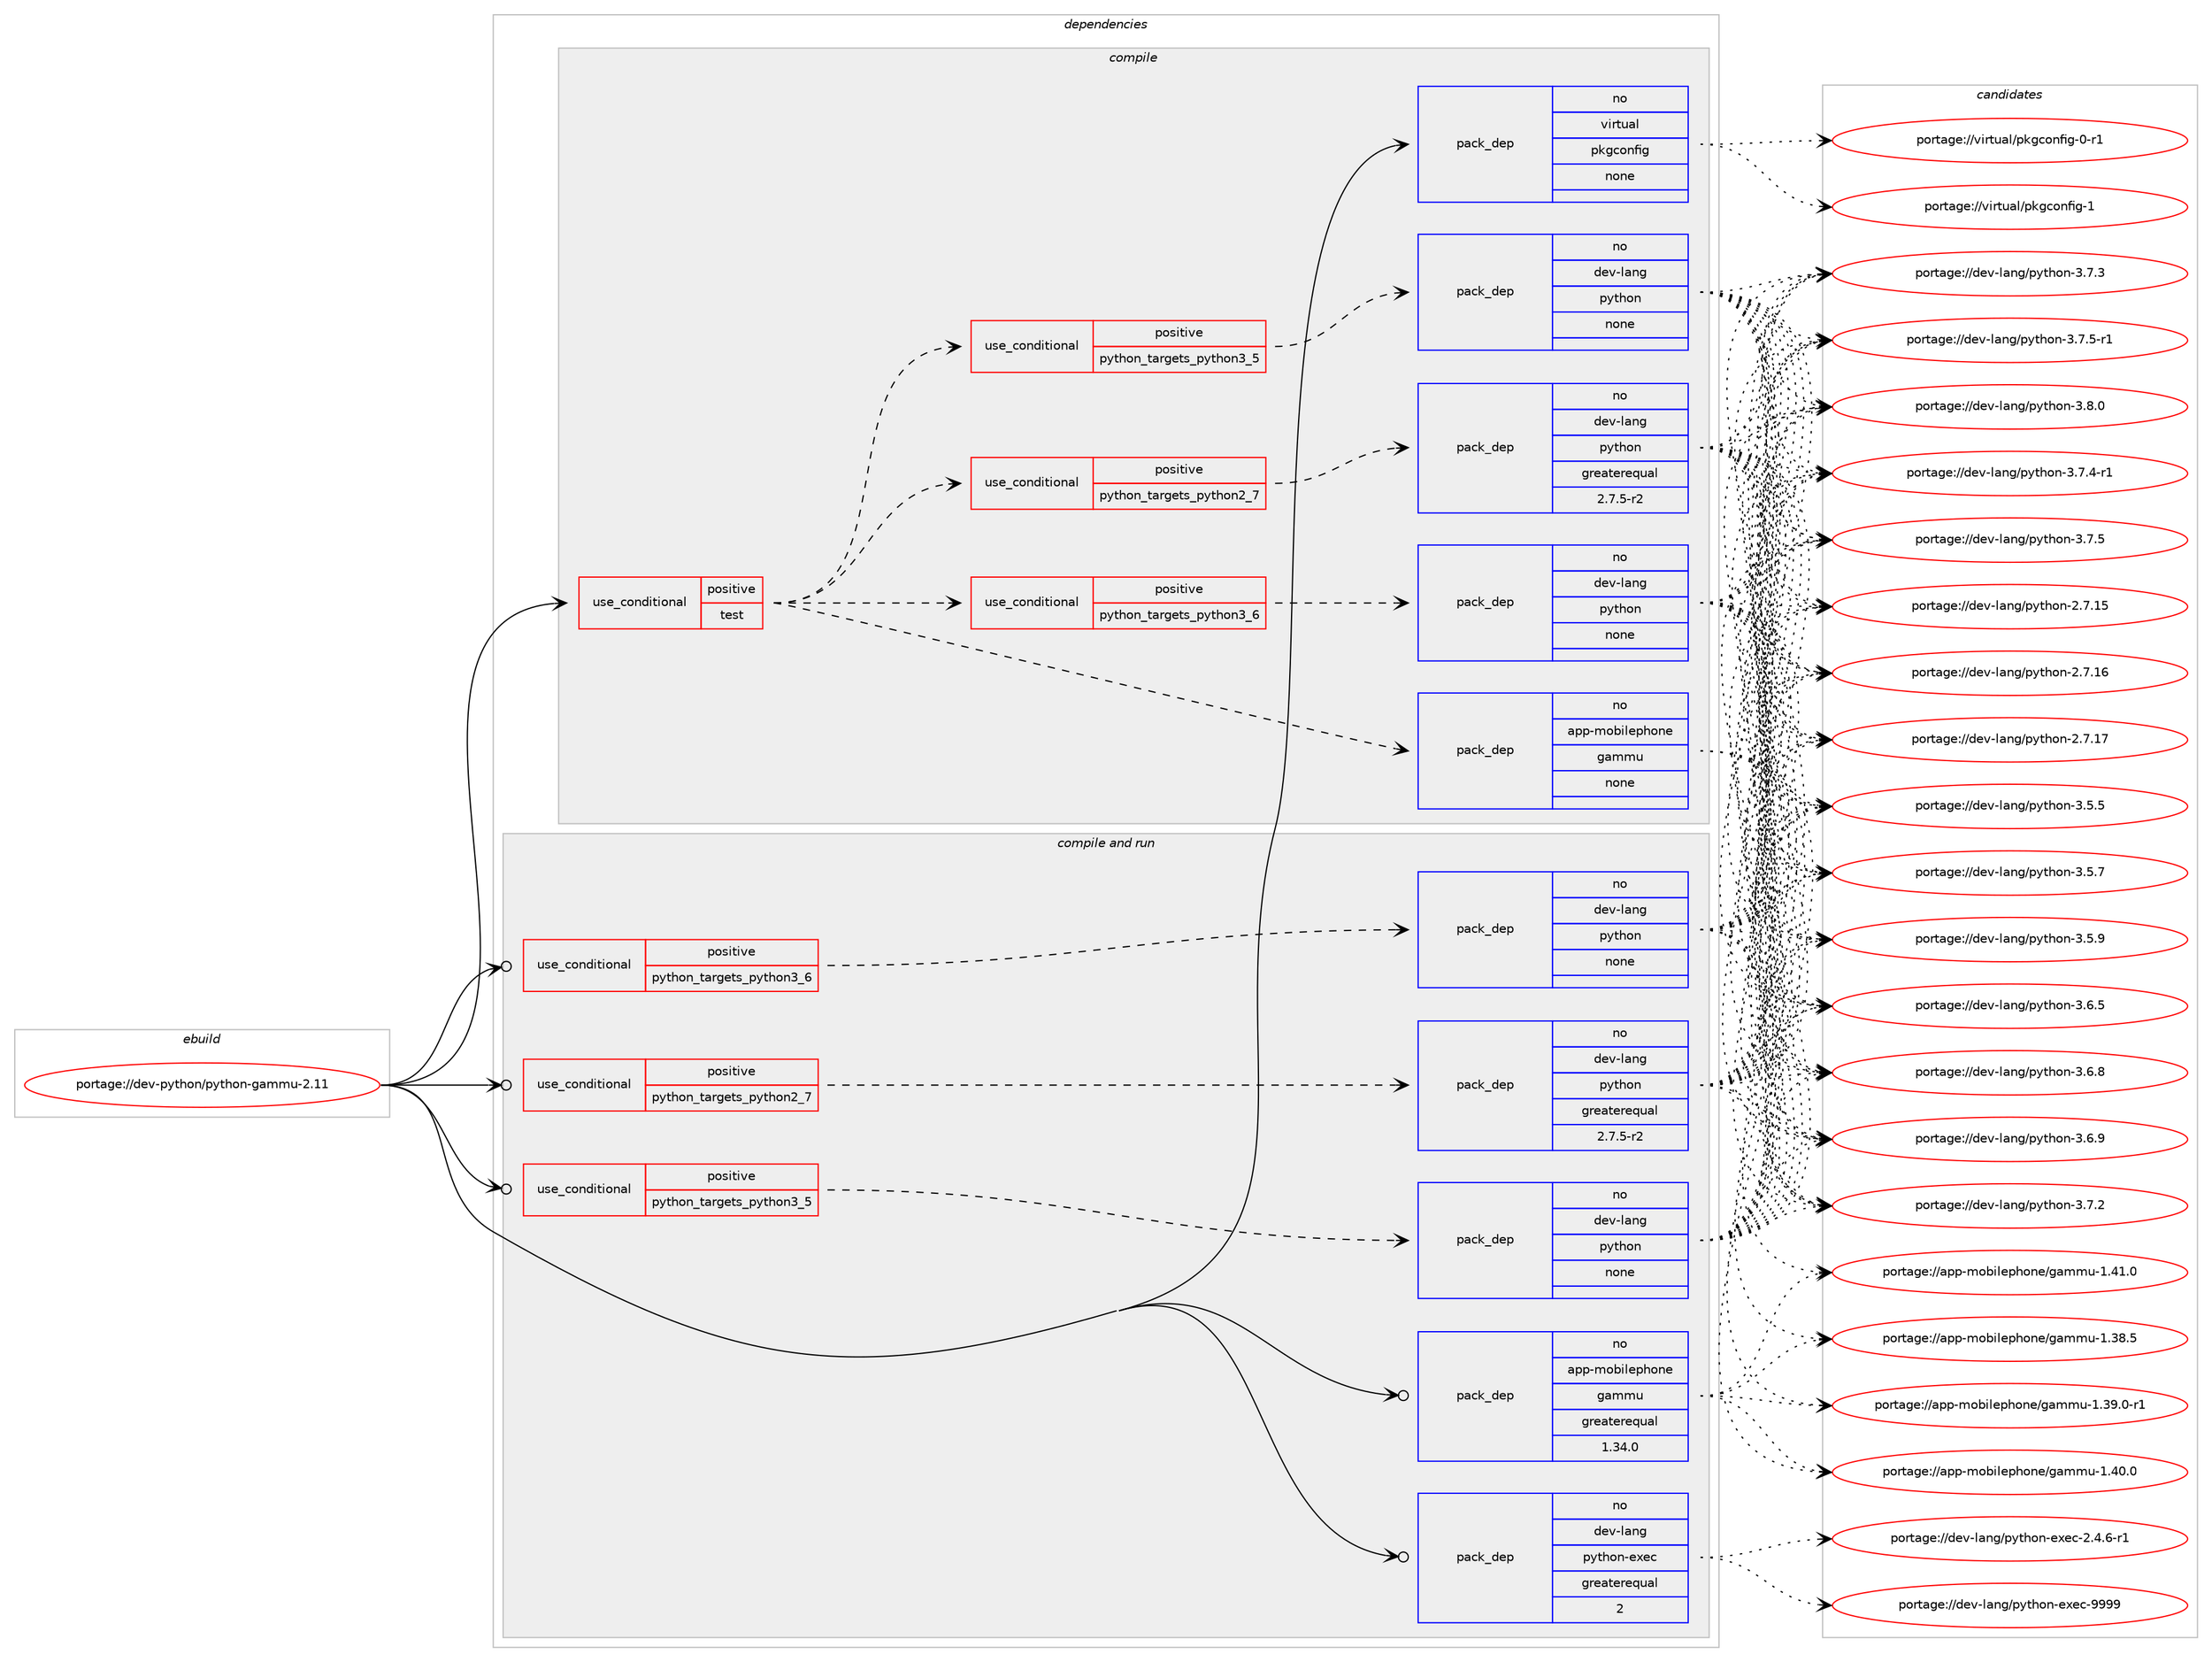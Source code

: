 digraph prolog {

# *************
# Graph options
# *************

newrank=true;
concentrate=true;
compound=true;
graph [rankdir=LR,fontname=Helvetica,fontsize=10,ranksep=1.5];#, ranksep=2.5, nodesep=0.2];
edge  [arrowhead=vee];
node  [fontname=Helvetica,fontsize=10];

# **********
# The ebuild
# **********

subgraph cluster_leftcol {
color=gray;
rank=same;
label=<<i>ebuild</i>>;
id [label="portage://dev-python/python-gammu-2.11", color=red, width=4, href="../dev-python/python-gammu-2.11.svg"];
}

# ****************
# The dependencies
# ****************

subgraph cluster_midcol {
color=gray;
label=<<i>dependencies</i>>;
subgraph cluster_compile {
fillcolor="#eeeeee";
style=filled;
label=<<i>compile</i>>;
subgraph cond36845 {
dependency166045 [label=<<TABLE BORDER="0" CELLBORDER="1" CELLSPACING="0" CELLPADDING="4"><TR><TD ROWSPAN="3" CELLPADDING="10">use_conditional</TD></TR><TR><TD>positive</TD></TR><TR><TD>test</TD></TR></TABLE>>, shape=none, color=red];
subgraph cond36846 {
dependency166046 [label=<<TABLE BORDER="0" CELLBORDER="1" CELLSPACING="0" CELLPADDING="4"><TR><TD ROWSPAN="3" CELLPADDING="10">use_conditional</TD></TR><TR><TD>positive</TD></TR><TR><TD>python_targets_python2_7</TD></TR></TABLE>>, shape=none, color=red];
subgraph pack125808 {
dependency166047 [label=<<TABLE BORDER="0" CELLBORDER="1" CELLSPACING="0" CELLPADDING="4" WIDTH="220"><TR><TD ROWSPAN="6" CELLPADDING="30">pack_dep</TD></TR><TR><TD WIDTH="110">no</TD></TR><TR><TD>dev-lang</TD></TR><TR><TD>python</TD></TR><TR><TD>greaterequal</TD></TR><TR><TD>2.7.5-r2</TD></TR></TABLE>>, shape=none, color=blue];
}
dependency166046:e -> dependency166047:w [weight=20,style="dashed",arrowhead="vee"];
}
dependency166045:e -> dependency166046:w [weight=20,style="dashed",arrowhead="vee"];
subgraph cond36847 {
dependency166048 [label=<<TABLE BORDER="0" CELLBORDER="1" CELLSPACING="0" CELLPADDING="4"><TR><TD ROWSPAN="3" CELLPADDING="10">use_conditional</TD></TR><TR><TD>positive</TD></TR><TR><TD>python_targets_python3_5</TD></TR></TABLE>>, shape=none, color=red];
subgraph pack125809 {
dependency166049 [label=<<TABLE BORDER="0" CELLBORDER="1" CELLSPACING="0" CELLPADDING="4" WIDTH="220"><TR><TD ROWSPAN="6" CELLPADDING="30">pack_dep</TD></TR><TR><TD WIDTH="110">no</TD></TR><TR><TD>dev-lang</TD></TR><TR><TD>python</TD></TR><TR><TD>none</TD></TR><TR><TD></TD></TR></TABLE>>, shape=none, color=blue];
}
dependency166048:e -> dependency166049:w [weight=20,style="dashed",arrowhead="vee"];
}
dependency166045:e -> dependency166048:w [weight=20,style="dashed",arrowhead="vee"];
subgraph cond36848 {
dependency166050 [label=<<TABLE BORDER="0" CELLBORDER="1" CELLSPACING="0" CELLPADDING="4"><TR><TD ROWSPAN="3" CELLPADDING="10">use_conditional</TD></TR><TR><TD>positive</TD></TR><TR><TD>python_targets_python3_6</TD></TR></TABLE>>, shape=none, color=red];
subgraph pack125810 {
dependency166051 [label=<<TABLE BORDER="0" CELLBORDER="1" CELLSPACING="0" CELLPADDING="4" WIDTH="220"><TR><TD ROWSPAN="6" CELLPADDING="30">pack_dep</TD></TR><TR><TD WIDTH="110">no</TD></TR><TR><TD>dev-lang</TD></TR><TR><TD>python</TD></TR><TR><TD>none</TD></TR><TR><TD></TD></TR></TABLE>>, shape=none, color=blue];
}
dependency166050:e -> dependency166051:w [weight=20,style="dashed",arrowhead="vee"];
}
dependency166045:e -> dependency166050:w [weight=20,style="dashed",arrowhead="vee"];
subgraph pack125811 {
dependency166052 [label=<<TABLE BORDER="0" CELLBORDER="1" CELLSPACING="0" CELLPADDING="4" WIDTH="220"><TR><TD ROWSPAN="6" CELLPADDING="30">pack_dep</TD></TR><TR><TD WIDTH="110">no</TD></TR><TR><TD>app-mobilephone</TD></TR><TR><TD>gammu</TD></TR><TR><TD>none</TD></TR><TR><TD></TD></TR></TABLE>>, shape=none, color=blue];
}
dependency166045:e -> dependency166052:w [weight=20,style="dashed",arrowhead="vee"];
}
id:e -> dependency166045:w [weight=20,style="solid",arrowhead="vee"];
subgraph pack125812 {
dependency166053 [label=<<TABLE BORDER="0" CELLBORDER="1" CELLSPACING="0" CELLPADDING="4" WIDTH="220"><TR><TD ROWSPAN="6" CELLPADDING="30">pack_dep</TD></TR><TR><TD WIDTH="110">no</TD></TR><TR><TD>virtual</TD></TR><TR><TD>pkgconfig</TD></TR><TR><TD>none</TD></TR><TR><TD></TD></TR></TABLE>>, shape=none, color=blue];
}
id:e -> dependency166053:w [weight=20,style="solid",arrowhead="vee"];
}
subgraph cluster_compileandrun {
fillcolor="#eeeeee";
style=filled;
label=<<i>compile and run</i>>;
subgraph cond36849 {
dependency166054 [label=<<TABLE BORDER="0" CELLBORDER="1" CELLSPACING="0" CELLPADDING="4"><TR><TD ROWSPAN="3" CELLPADDING="10">use_conditional</TD></TR><TR><TD>positive</TD></TR><TR><TD>python_targets_python2_7</TD></TR></TABLE>>, shape=none, color=red];
subgraph pack125813 {
dependency166055 [label=<<TABLE BORDER="0" CELLBORDER="1" CELLSPACING="0" CELLPADDING="4" WIDTH="220"><TR><TD ROWSPAN="6" CELLPADDING="30">pack_dep</TD></TR><TR><TD WIDTH="110">no</TD></TR><TR><TD>dev-lang</TD></TR><TR><TD>python</TD></TR><TR><TD>greaterequal</TD></TR><TR><TD>2.7.5-r2</TD></TR></TABLE>>, shape=none, color=blue];
}
dependency166054:e -> dependency166055:w [weight=20,style="dashed",arrowhead="vee"];
}
id:e -> dependency166054:w [weight=20,style="solid",arrowhead="odotvee"];
subgraph cond36850 {
dependency166056 [label=<<TABLE BORDER="0" CELLBORDER="1" CELLSPACING="0" CELLPADDING="4"><TR><TD ROWSPAN="3" CELLPADDING="10">use_conditional</TD></TR><TR><TD>positive</TD></TR><TR><TD>python_targets_python3_5</TD></TR></TABLE>>, shape=none, color=red];
subgraph pack125814 {
dependency166057 [label=<<TABLE BORDER="0" CELLBORDER="1" CELLSPACING="0" CELLPADDING="4" WIDTH="220"><TR><TD ROWSPAN="6" CELLPADDING="30">pack_dep</TD></TR><TR><TD WIDTH="110">no</TD></TR><TR><TD>dev-lang</TD></TR><TR><TD>python</TD></TR><TR><TD>none</TD></TR><TR><TD></TD></TR></TABLE>>, shape=none, color=blue];
}
dependency166056:e -> dependency166057:w [weight=20,style="dashed",arrowhead="vee"];
}
id:e -> dependency166056:w [weight=20,style="solid",arrowhead="odotvee"];
subgraph cond36851 {
dependency166058 [label=<<TABLE BORDER="0" CELLBORDER="1" CELLSPACING="0" CELLPADDING="4"><TR><TD ROWSPAN="3" CELLPADDING="10">use_conditional</TD></TR><TR><TD>positive</TD></TR><TR><TD>python_targets_python3_6</TD></TR></TABLE>>, shape=none, color=red];
subgraph pack125815 {
dependency166059 [label=<<TABLE BORDER="0" CELLBORDER="1" CELLSPACING="0" CELLPADDING="4" WIDTH="220"><TR><TD ROWSPAN="6" CELLPADDING="30">pack_dep</TD></TR><TR><TD WIDTH="110">no</TD></TR><TR><TD>dev-lang</TD></TR><TR><TD>python</TD></TR><TR><TD>none</TD></TR><TR><TD></TD></TR></TABLE>>, shape=none, color=blue];
}
dependency166058:e -> dependency166059:w [weight=20,style="dashed",arrowhead="vee"];
}
id:e -> dependency166058:w [weight=20,style="solid",arrowhead="odotvee"];
subgraph pack125816 {
dependency166060 [label=<<TABLE BORDER="0" CELLBORDER="1" CELLSPACING="0" CELLPADDING="4" WIDTH="220"><TR><TD ROWSPAN="6" CELLPADDING="30">pack_dep</TD></TR><TR><TD WIDTH="110">no</TD></TR><TR><TD>app-mobilephone</TD></TR><TR><TD>gammu</TD></TR><TR><TD>greaterequal</TD></TR><TR><TD>1.34.0</TD></TR></TABLE>>, shape=none, color=blue];
}
id:e -> dependency166060:w [weight=20,style="solid",arrowhead="odotvee"];
subgraph pack125817 {
dependency166061 [label=<<TABLE BORDER="0" CELLBORDER="1" CELLSPACING="0" CELLPADDING="4" WIDTH="220"><TR><TD ROWSPAN="6" CELLPADDING="30">pack_dep</TD></TR><TR><TD WIDTH="110">no</TD></TR><TR><TD>dev-lang</TD></TR><TR><TD>python-exec</TD></TR><TR><TD>greaterequal</TD></TR><TR><TD>2</TD></TR></TABLE>>, shape=none, color=blue];
}
id:e -> dependency166061:w [weight=20,style="solid",arrowhead="odotvee"];
}
subgraph cluster_run {
fillcolor="#eeeeee";
style=filled;
label=<<i>run</i>>;
}
}

# **************
# The candidates
# **************

subgraph cluster_choices {
rank=same;
color=gray;
label=<<i>candidates</i>>;

subgraph choice125808 {
color=black;
nodesep=1;
choiceportage10010111845108971101034711212111610411111045504655464953 [label="portage://dev-lang/python-2.7.15", color=red, width=4,href="../dev-lang/python-2.7.15.svg"];
choiceportage10010111845108971101034711212111610411111045504655464954 [label="portage://dev-lang/python-2.7.16", color=red, width=4,href="../dev-lang/python-2.7.16.svg"];
choiceportage10010111845108971101034711212111610411111045504655464955 [label="portage://dev-lang/python-2.7.17", color=red, width=4,href="../dev-lang/python-2.7.17.svg"];
choiceportage100101118451089711010347112121116104111110455146534653 [label="portage://dev-lang/python-3.5.5", color=red, width=4,href="../dev-lang/python-3.5.5.svg"];
choiceportage100101118451089711010347112121116104111110455146534655 [label="portage://dev-lang/python-3.5.7", color=red, width=4,href="../dev-lang/python-3.5.7.svg"];
choiceportage100101118451089711010347112121116104111110455146534657 [label="portage://dev-lang/python-3.5.9", color=red, width=4,href="../dev-lang/python-3.5.9.svg"];
choiceportage100101118451089711010347112121116104111110455146544653 [label="portage://dev-lang/python-3.6.5", color=red, width=4,href="../dev-lang/python-3.6.5.svg"];
choiceportage100101118451089711010347112121116104111110455146544656 [label="portage://dev-lang/python-3.6.8", color=red, width=4,href="../dev-lang/python-3.6.8.svg"];
choiceportage100101118451089711010347112121116104111110455146544657 [label="portage://dev-lang/python-3.6.9", color=red, width=4,href="../dev-lang/python-3.6.9.svg"];
choiceportage100101118451089711010347112121116104111110455146554650 [label="portage://dev-lang/python-3.7.2", color=red, width=4,href="../dev-lang/python-3.7.2.svg"];
choiceportage100101118451089711010347112121116104111110455146554651 [label="portage://dev-lang/python-3.7.3", color=red, width=4,href="../dev-lang/python-3.7.3.svg"];
choiceportage1001011184510897110103471121211161041111104551465546524511449 [label="portage://dev-lang/python-3.7.4-r1", color=red, width=4,href="../dev-lang/python-3.7.4-r1.svg"];
choiceportage100101118451089711010347112121116104111110455146554653 [label="portage://dev-lang/python-3.7.5", color=red, width=4,href="../dev-lang/python-3.7.5.svg"];
choiceportage1001011184510897110103471121211161041111104551465546534511449 [label="portage://dev-lang/python-3.7.5-r1", color=red, width=4,href="../dev-lang/python-3.7.5-r1.svg"];
choiceportage100101118451089711010347112121116104111110455146564648 [label="portage://dev-lang/python-3.8.0", color=red, width=4,href="../dev-lang/python-3.8.0.svg"];
dependency166047:e -> choiceportage10010111845108971101034711212111610411111045504655464953:w [style=dotted,weight="100"];
dependency166047:e -> choiceportage10010111845108971101034711212111610411111045504655464954:w [style=dotted,weight="100"];
dependency166047:e -> choiceportage10010111845108971101034711212111610411111045504655464955:w [style=dotted,weight="100"];
dependency166047:e -> choiceportage100101118451089711010347112121116104111110455146534653:w [style=dotted,weight="100"];
dependency166047:e -> choiceportage100101118451089711010347112121116104111110455146534655:w [style=dotted,weight="100"];
dependency166047:e -> choiceportage100101118451089711010347112121116104111110455146534657:w [style=dotted,weight="100"];
dependency166047:e -> choiceportage100101118451089711010347112121116104111110455146544653:w [style=dotted,weight="100"];
dependency166047:e -> choiceportage100101118451089711010347112121116104111110455146544656:w [style=dotted,weight="100"];
dependency166047:e -> choiceportage100101118451089711010347112121116104111110455146544657:w [style=dotted,weight="100"];
dependency166047:e -> choiceportage100101118451089711010347112121116104111110455146554650:w [style=dotted,weight="100"];
dependency166047:e -> choiceportage100101118451089711010347112121116104111110455146554651:w [style=dotted,weight="100"];
dependency166047:e -> choiceportage1001011184510897110103471121211161041111104551465546524511449:w [style=dotted,weight="100"];
dependency166047:e -> choiceportage100101118451089711010347112121116104111110455146554653:w [style=dotted,weight="100"];
dependency166047:e -> choiceportage1001011184510897110103471121211161041111104551465546534511449:w [style=dotted,weight="100"];
dependency166047:e -> choiceportage100101118451089711010347112121116104111110455146564648:w [style=dotted,weight="100"];
}
subgraph choice125809 {
color=black;
nodesep=1;
choiceportage10010111845108971101034711212111610411111045504655464953 [label="portage://dev-lang/python-2.7.15", color=red, width=4,href="../dev-lang/python-2.7.15.svg"];
choiceportage10010111845108971101034711212111610411111045504655464954 [label="portage://dev-lang/python-2.7.16", color=red, width=4,href="../dev-lang/python-2.7.16.svg"];
choiceportage10010111845108971101034711212111610411111045504655464955 [label="portage://dev-lang/python-2.7.17", color=red, width=4,href="../dev-lang/python-2.7.17.svg"];
choiceportage100101118451089711010347112121116104111110455146534653 [label="portage://dev-lang/python-3.5.5", color=red, width=4,href="../dev-lang/python-3.5.5.svg"];
choiceportage100101118451089711010347112121116104111110455146534655 [label="portage://dev-lang/python-3.5.7", color=red, width=4,href="../dev-lang/python-3.5.7.svg"];
choiceportage100101118451089711010347112121116104111110455146534657 [label="portage://dev-lang/python-3.5.9", color=red, width=4,href="../dev-lang/python-3.5.9.svg"];
choiceportage100101118451089711010347112121116104111110455146544653 [label="portage://dev-lang/python-3.6.5", color=red, width=4,href="../dev-lang/python-3.6.5.svg"];
choiceportage100101118451089711010347112121116104111110455146544656 [label="portage://dev-lang/python-3.6.8", color=red, width=4,href="../dev-lang/python-3.6.8.svg"];
choiceportage100101118451089711010347112121116104111110455146544657 [label="portage://dev-lang/python-3.6.9", color=red, width=4,href="../dev-lang/python-3.6.9.svg"];
choiceportage100101118451089711010347112121116104111110455146554650 [label="portage://dev-lang/python-3.7.2", color=red, width=4,href="../dev-lang/python-3.7.2.svg"];
choiceportage100101118451089711010347112121116104111110455146554651 [label="portage://dev-lang/python-3.7.3", color=red, width=4,href="../dev-lang/python-3.7.3.svg"];
choiceportage1001011184510897110103471121211161041111104551465546524511449 [label="portage://dev-lang/python-3.7.4-r1", color=red, width=4,href="../dev-lang/python-3.7.4-r1.svg"];
choiceportage100101118451089711010347112121116104111110455146554653 [label="portage://dev-lang/python-3.7.5", color=red, width=4,href="../dev-lang/python-3.7.5.svg"];
choiceportage1001011184510897110103471121211161041111104551465546534511449 [label="portage://dev-lang/python-3.7.5-r1", color=red, width=4,href="../dev-lang/python-3.7.5-r1.svg"];
choiceportage100101118451089711010347112121116104111110455146564648 [label="portage://dev-lang/python-3.8.0", color=red, width=4,href="../dev-lang/python-3.8.0.svg"];
dependency166049:e -> choiceportage10010111845108971101034711212111610411111045504655464953:w [style=dotted,weight="100"];
dependency166049:e -> choiceportage10010111845108971101034711212111610411111045504655464954:w [style=dotted,weight="100"];
dependency166049:e -> choiceportage10010111845108971101034711212111610411111045504655464955:w [style=dotted,weight="100"];
dependency166049:e -> choiceportage100101118451089711010347112121116104111110455146534653:w [style=dotted,weight="100"];
dependency166049:e -> choiceportage100101118451089711010347112121116104111110455146534655:w [style=dotted,weight="100"];
dependency166049:e -> choiceportage100101118451089711010347112121116104111110455146534657:w [style=dotted,weight="100"];
dependency166049:e -> choiceportage100101118451089711010347112121116104111110455146544653:w [style=dotted,weight="100"];
dependency166049:e -> choiceportage100101118451089711010347112121116104111110455146544656:w [style=dotted,weight="100"];
dependency166049:e -> choiceportage100101118451089711010347112121116104111110455146544657:w [style=dotted,weight="100"];
dependency166049:e -> choiceportage100101118451089711010347112121116104111110455146554650:w [style=dotted,weight="100"];
dependency166049:e -> choiceportage100101118451089711010347112121116104111110455146554651:w [style=dotted,weight="100"];
dependency166049:e -> choiceportage1001011184510897110103471121211161041111104551465546524511449:w [style=dotted,weight="100"];
dependency166049:e -> choiceportage100101118451089711010347112121116104111110455146554653:w [style=dotted,weight="100"];
dependency166049:e -> choiceportage1001011184510897110103471121211161041111104551465546534511449:w [style=dotted,weight="100"];
dependency166049:e -> choiceportage100101118451089711010347112121116104111110455146564648:w [style=dotted,weight="100"];
}
subgraph choice125810 {
color=black;
nodesep=1;
choiceportage10010111845108971101034711212111610411111045504655464953 [label="portage://dev-lang/python-2.7.15", color=red, width=4,href="../dev-lang/python-2.7.15.svg"];
choiceportage10010111845108971101034711212111610411111045504655464954 [label="portage://dev-lang/python-2.7.16", color=red, width=4,href="../dev-lang/python-2.7.16.svg"];
choiceportage10010111845108971101034711212111610411111045504655464955 [label="portage://dev-lang/python-2.7.17", color=red, width=4,href="../dev-lang/python-2.7.17.svg"];
choiceportage100101118451089711010347112121116104111110455146534653 [label="portage://dev-lang/python-3.5.5", color=red, width=4,href="../dev-lang/python-3.5.5.svg"];
choiceportage100101118451089711010347112121116104111110455146534655 [label="portage://dev-lang/python-3.5.7", color=red, width=4,href="../dev-lang/python-3.5.7.svg"];
choiceportage100101118451089711010347112121116104111110455146534657 [label="portage://dev-lang/python-3.5.9", color=red, width=4,href="../dev-lang/python-3.5.9.svg"];
choiceportage100101118451089711010347112121116104111110455146544653 [label="portage://dev-lang/python-3.6.5", color=red, width=4,href="../dev-lang/python-3.6.5.svg"];
choiceportage100101118451089711010347112121116104111110455146544656 [label="portage://dev-lang/python-3.6.8", color=red, width=4,href="../dev-lang/python-3.6.8.svg"];
choiceportage100101118451089711010347112121116104111110455146544657 [label="portage://dev-lang/python-3.6.9", color=red, width=4,href="../dev-lang/python-3.6.9.svg"];
choiceportage100101118451089711010347112121116104111110455146554650 [label="portage://dev-lang/python-3.7.2", color=red, width=4,href="../dev-lang/python-3.7.2.svg"];
choiceportage100101118451089711010347112121116104111110455146554651 [label="portage://dev-lang/python-3.7.3", color=red, width=4,href="../dev-lang/python-3.7.3.svg"];
choiceportage1001011184510897110103471121211161041111104551465546524511449 [label="portage://dev-lang/python-3.7.4-r1", color=red, width=4,href="../dev-lang/python-3.7.4-r1.svg"];
choiceportage100101118451089711010347112121116104111110455146554653 [label="portage://dev-lang/python-3.7.5", color=red, width=4,href="../dev-lang/python-3.7.5.svg"];
choiceportage1001011184510897110103471121211161041111104551465546534511449 [label="portage://dev-lang/python-3.7.5-r1", color=red, width=4,href="../dev-lang/python-3.7.5-r1.svg"];
choiceportage100101118451089711010347112121116104111110455146564648 [label="portage://dev-lang/python-3.8.0", color=red, width=4,href="../dev-lang/python-3.8.0.svg"];
dependency166051:e -> choiceportage10010111845108971101034711212111610411111045504655464953:w [style=dotted,weight="100"];
dependency166051:e -> choiceportage10010111845108971101034711212111610411111045504655464954:w [style=dotted,weight="100"];
dependency166051:e -> choiceportage10010111845108971101034711212111610411111045504655464955:w [style=dotted,weight="100"];
dependency166051:e -> choiceportage100101118451089711010347112121116104111110455146534653:w [style=dotted,weight="100"];
dependency166051:e -> choiceportage100101118451089711010347112121116104111110455146534655:w [style=dotted,weight="100"];
dependency166051:e -> choiceportage100101118451089711010347112121116104111110455146534657:w [style=dotted,weight="100"];
dependency166051:e -> choiceportage100101118451089711010347112121116104111110455146544653:w [style=dotted,weight="100"];
dependency166051:e -> choiceportage100101118451089711010347112121116104111110455146544656:w [style=dotted,weight="100"];
dependency166051:e -> choiceportage100101118451089711010347112121116104111110455146544657:w [style=dotted,weight="100"];
dependency166051:e -> choiceportage100101118451089711010347112121116104111110455146554650:w [style=dotted,weight="100"];
dependency166051:e -> choiceportage100101118451089711010347112121116104111110455146554651:w [style=dotted,weight="100"];
dependency166051:e -> choiceportage1001011184510897110103471121211161041111104551465546524511449:w [style=dotted,weight="100"];
dependency166051:e -> choiceportage100101118451089711010347112121116104111110455146554653:w [style=dotted,weight="100"];
dependency166051:e -> choiceportage1001011184510897110103471121211161041111104551465546534511449:w [style=dotted,weight="100"];
dependency166051:e -> choiceportage100101118451089711010347112121116104111110455146564648:w [style=dotted,weight="100"];
}
subgraph choice125811 {
color=black;
nodesep=1;
choiceportage971121124510911198105108101112104111110101471039710910911745494651564653 [label="portage://app-mobilephone/gammu-1.38.5", color=red, width=4,href="../app-mobilephone/gammu-1.38.5.svg"];
choiceportage9711211245109111981051081011121041111101014710397109109117454946515746484511449 [label="portage://app-mobilephone/gammu-1.39.0-r1", color=red, width=4,href="../app-mobilephone/gammu-1.39.0-r1.svg"];
choiceportage971121124510911198105108101112104111110101471039710910911745494652484648 [label="portage://app-mobilephone/gammu-1.40.0", color=red, width=4,href="../app-mobilephone/gammu-1.40.0.svg"];
choiceportage971121124510911198105108101112104111110101471039710910911745494652494648 [label="portage://app-mobilephone/gammu-1.41.0", color=red, width=4,href="../app-mobilephone/gammu-1.41.0.svg"];
dependency166052:e -> choiceportage971121124510911198105108101112104111110101471039710910911745494651564653:w [style=dotted,weight="100"];
dependency166052:e -> choiceportage9711211245109111981051081011121041111101014710397109109117454946515746484511449:w [style=dotted,weight="100"];
dependency166052:e -> choiceportage971121124510911198105108101112104111110101471039710910911745494652484648:w [style=dotted,weight="100"];
dependency166052:e -> choiceportage971121124510911198105108101112104111110101471039710910911745494652494648:w [style=dotted,weight="100"];
}
subgraph choice125812 {
color=black;
nodesep=1;
choiceportage11810511411611797108471121071039911111010210510345484511449 [label="portage://virtual/pkgconfig-0-r1", color=red, width=4,href="../virtual/pkgconfig-0-r1.svg"];
choiceportage1181051141161179710847112107103991111101021051034549 [label="portage://virtual/pkgconfig-1", color=red, width=4,href="../virtual/pkgconfig-1.svg"];
dependency166053:e -> choiceportage11810511411611797108471121071039911111010210510345484511449:w [style=dotted,weight="100"];
dependency166053:e -> choiceportage1181051141161179710847112107103991111101021051034549:w [style=dotted,weight="100"];
}
subgraph choice125813 {
color=black;
nodesep=1;
choiceportage10010111845108971101034711212111610411111045504655464953 [label="portage://dev-lang/python-2.7.15", color=red, width=4,href="../dev-lang/python-2.7.15.svg"];
choiceportage10010111845108971101034711212111610411111045504655464954 [label="portage://dev-lang/python-2.7.16", color=red, width=4,href="../dev-lang/python-2.7.16.svg"];
choiceportage10010111845108971101034711212111610411111045504655464955 [label="portage://dev-lang/python-2.7.17", color=red, width=4,href="../dev-lang/python-2.7.17.svg"];
choiceportage100101118451089711010347112121116104111110455146534653 [label="portage://dev-lang/python-3.5.5", color=red, width=4,href="../dev-lang/python-3.5.5.svg"];
choiceportage100101118451089711010347112121116104111110455146534655 [label="portage://dev-lang/python-3.5.7", color=red, width=4,href="../dev-lang/python-3.5.7.svg"];
choiceportage100101118451089711010347112121116104111110455146534657 [label="portage://dev-lang/python-3.5.9", color=red, width=4,href="../dev-lang/python-3.5.9.svg"];
choiceportage100101118451089711010347112121116104111110455146544653 [label="portage://dev-lang/python-3.6.5", color=red, width=4,href="../dev-lang/python-3.6.5.svg"];
choiceportage100101118451089711010347112121116104111110455146544656 [label="portage://dev-lang/python-3.6.8", color=red, width=4,href="../dev-lang/python-3.6.8.svg"];
choiceportage100101118451089711010347112121116104111110455146544657 [label="portage://dev-lang/python-3.6.9", color=red, width=4,href="../dev-lang/python-3.6.9.svg"];
choiceportage100101118451089711010347112121116104111110455146554650 [label="portage://dev-lang/python-3.7.2", color=red, width=4,href="../dev-lang/python-3.7.2.svg"];
choiceportage100101118451089711010347112121116104111110455146554651 [label="portage://dev-lang/python-3.7.3", color=red, width=4,href="../dev-lang/python-3.7.3.svg"];
choiceportage1001011184510897110103471121211161041111104551465546524511449 [label="portage://dev-lang/python-3.7.4-r1", color=red, width=4,href="../dev-lang/python-3.7.4-r1.svg"];
choiceportage100101118451089711010347112121116104111110455146554653 [label="portage://dev-lang/python-3.7.5", color=red, width=4,href="../dev-lang/python-3.7.5.svg"];
choiceportage1001011184510897110103471121211161041111104551465546534511449 [label="portage://dev-lang/python-3.7.5-r1", color=red, width=4,href="../dev-lang/python-3.7.5-r1.svg"];
choiceportage100101118451089711010347112121116104111110455146564648 [label="portage://dev-lang/python-3.8.0", color=red, width=4,href="../dev-lang/python-3.8.0.svg"];
dependency166055:e -> choiceportage10010111845108971101034711212111610411111045504655464953:w [style=dotted,weight="100"];
dependency166055:e -> choiceportage10010111845108971101034711212111610411111045504655464954:w [style=dotted,weight="100"];
dependency166055:e -> choiceportage10010111845108971101034711212111610411111045504655464955:w [style=dotted,weight="100"];
dependency166055:e -> choiceportage100101118451089711010347112121116104111110455146534653:w [style=dotted,weight="100"];
dependency166055:e -> choiceportage100101118451089711010347112121116104111110455146534655:w [style=dotted,weight="100"];
dependency166055:e -> choiceportage100101118451089711010347112121116104111110455146534657:w [style=dotted,weight="100"];
dependency166055:e -> choiceportage100101118451089711010347112121116104111110455146544653:w [style=dotted,weight="100"];
dependency166055:e -> choiceportage100101118451089711010347112121116104111110455146544656:w [style=dotted,weight="100"];
dependency166055:e -> choiceportage100101118451089711010347112121116104111110455146544657:w [style=dotted,weight="100"];
dependency166055:e -> choiceportage100101118451089711010347112121116104111110455146554650:w [style=dotted,weight="100"];
dependency166055:e -> choiceportage100101118451089711010347112121116104111110455146554651:w [style=dotted,weight="100"];
dependency166055:e -> choiceportage1001011184510897110103471121211161041111104551465546524511449:w [style=dotted,weight="100"];
dependency166055:e -> choiceportage100101118451089711010347112121116104111110455146554653:w [style=dotted,weight="100"];
dependency166055:e -> choiceportage1001011184510897110103471121211161041111104551465546534511449:w [style=dotted,weight="100"];
dependency166055:e -> choiceportage100101118451089711010347112121116104111110455146564648:w [style=dotted,weight="100"];
}
subgraph choice125814 {
color=black;
nodesep=1;
choiceportage10010111845108971101034711212111610411111045504655464953 [label="portage://dev-lang/python-2.7.15", color=red, width=4,href="../dev-lang/python-2.7.15.svg"];
choiceportage10010111845108971101034711212111610411111045504655464954 [label="portage://dev-lang/python-2.7.16", color=red, width=4,href="../dev-lang/python-2.7.16.svg"];
choiceportage10010111845108971101034711212111610411111045504655464955 [label="portage://dev-lang/python-2.7.17", color=red, width=4,href="../dev-lang/python-2.7.17.svg"];
choiceportage100101118451089711010347112121116104111110455146534653 [label="portage://dev-lang/python-3.5.5", color=red, width=4,href="../dev-lang/python-3.5.5.svg"];
choiceportage100101118451089711010347112121116104111110455146534655 [label="portage://dev-lang/python-3.5.7", color=red, width=4,href="../dev-lang/python-3.5.7.svg"];
choiceportage100101118451089711010347112121116104111110455146534657 [label="portage://dev-lang/python-3.5.9", color=red, width=4,href="../dev-lang/python-3.5.9.svg"];
choiceportage100101118451089711010347112121116104111110455146544653 [label="portage://dev-lang/python-3.6.5", color=red, width=4,href="../dev-lang/python-3.6.5.svg"];
choiceportage100101118451089711010347112121116104111110455146544656 [label="portage://dev-lang/python-3.6.8", color=red, width=4,href="../dev-lang/python-3.6.8.svg"];
choiceportage100101118451089711010347112121116104111110455146544657 [label="portage://dev-lang/python-3.6.9", color=red, width=4,href="../dev-lang/python-3.6.9.svg"];
choiceportage100101118451089711010347112121116104111110455146554650 [label="portage://dev-lang/python-3.7.2", color=red, width=4,href="../dev-lang/python-3.7.2.svg"];
choiceportage100101118451089711010347112121116104111110455146554651 [label="portage://dev-lang/python-3.7.3", color=red, width=4,href="../dev-lang/python-3.7.3.svg"];
choiceportage1001011184510897110103471121211161041111104551465546524511449 [label="portage://dev-lang/python-3.7.4-r1", color=red, width=4,href="../dev-lang/python-3.7.4-r1.svg"];
choiceportage100101118451089711010347112121116104111110455146554653 [label="portage://dev-lang/python-3.7.5", color=red, width=4,href="../dev-lang/python-3.7.5.svg"];
choiceportage1001011184510897110103471121211161041111104551465546534511449 [label="portage://dev-lang/python-3.7.5-r1", color=red, width=4,href="../dev-lang/python-3.7.5-r1.svg"];
choiceportage100101118451089711010347112121116104111110455146564648 [label="portage://dev-lang/python-3.8.0", color=red, width=4,href="../dev-lang/python-3.8.0.svg"];
dependency166057:e -> choiceportage10010111845108971101034711212111610411111045504655464953:w [style=dotted,weight="100"];
dependency166057:e -> choiceportage10010111845108971101034711212111610411111045504655464954:w [style=dotted,weight="100"];
dependency166057:e -> choiceportage10010111845108971101034711212111610411111045504655464955:w [style=dotted,weight="100"];
dependency166057:e -> choiceportage100101118451089711010347112121116104111110455146534653:w [style=dotted,weight="100"];
dependency166057:e -> choiceportage100101118451089711010347112121116104111110455146534655:w [style=dotted,weight="100"];
dependency166057:e -> choiceportage100101118451089711010347112121116104111110455146534657:w [style=dotted,weight="100"];
dependency166057:e -> choiceportage100101118451089711010347112121116104111110455146544653:w [style=dotted,weight="100"];
dependency166057:e -> choiceportage100101118451089711010347112121116104111110455146544656:w [style=dotted,weight="100"];
dependency166057:e -> choiceportage100101118451089711010347112121116104111110455146544657:w [style=dotted,weight="100"];
dependency166057:e -> choiceportage100101118451089711010347112121116104111110455146554650:w [style=dotted,weight="100"];
dependency166057:e -> choiceportage100101118451089711010347112121116104111110455146554651:w [style=dotted,weight="100"];
dependency166057:e -> choiceportage1001011184510897110103471121211161041111104551465546524511449:w [style=dotted,weight="100"];
dependency166057:e -> choiceportage100101118451089711010347112121116104111110455146554653:w [style=dotted,weight="100"];
dependency166057:e -> choiceportage1001011184510897110103471121211161041111104551465546534511449:w [style=dotted,weight="100"];
dependency166057:e -> choiceportage100101118451089711010347112121116104111110455146564648:w [style=dotted,weight="100"];
}
subgraph choice125815 {
color=black;
nodesep=1;
choiceportage10010111845108971101034711212111610411111045504655464953 [label="portage://dev-lang/python-2.7.15", color=red, width=4,href="../dev-lang/python-2.7.15.svg"];
choiceportage10010111845108971101034711212111610411111045504655464954 [label="portage://dev-lang/python-2.7.16", color=red, width=4,href="../dev-lang/python-2.7.16.svg"];
choiceportage10010111845108971101034711212111610411111045504655464955 [label="portage://dev-lang/python-2.7.17", color=red, width=4,href="../dev-lang/python-2.7.17.svg"];
choiceportage100101118451089711010347112121116104111110455146534653 [label="portage://dev-lang/python-3.5.5", color=red, width=4,href="../dev-lang/python-3.5.5.svg"];
choiceportage100101118451089711010347112121116104111110455146534655 [label="portage://dev-lang/python-3.5.7", color=red, width=4,href="../dev-lang/python-3.5.7.svg"];
choiceportage100101118451089711010347112121116104111110455146534657 [label="portage://dev-lang/python-3.5.9", color=red, width=4,href="../dev-lang/python-3.5.9.svg"];
choiceportage100101118451089711010347112121116104111110455146544653 [label="portage://dev-lang/python-3.6.5", color=red, width=4,href="../dev-lang/python-3.6.5.svg"];
choiceportage100101118451089711010347112121116104111110455146544656 [label="portage://dev-lang/python-3.6.8", color=red, width=4,href="../dev-lang/python-3.6.8.svg"];
choiceportage100101118451089711010347112121116104111110455146544657 [label="portage://dev-lang/python-3.6.9", color=red, width=4,href="../dev-lang/python-3.6.9.svg"];
choiceportage100101118451089711010347112121116104111110455146554650 [label="portage://dev-lang/python-3.7.2", color=red, width=4,href="../dev-lang/python-3.7.2.svg"];
choiceportage100101118451089711010347112121116104111110455146554651 [label="portage://dev-lang/python-3.7.3", color=red, width=4,href="../dev-lang/python-3.7.3.svg"];
choiceportage1001011184510897110103471121211161041111104551465546524511449 [label="portage://dev-lang/python-3.7.4-r1", color=red, width=4,href="../dev-lang/python-3.7.4-r1.svg"];
choiceportage100101118451089711010347112121116104111110455146554653 [label="portage://dev-lang/python-3.7.5", color=red, width=4,href="../dev-lang/python-3.7.5.svg"];
choiceportage1001011184510897110103471121211161041111104551465546534511449 [label="portage://dev-lang/python-3.7.5-r1", color=red, width=4,href="../dev-lang/python-3.7.5-r1.svg"];
choiceportage100101118451089711010347112121116104111110455146564648 [label="portage://dev-lang/python-3.8.0", color=red, width=4,href="../dev-lang/python-3.8.0.svg"];
dependency166059:e -> choiceportage10010111845108971101034711212111610411111045504655464953:w [style=dotted,weight="100"];
dependency166059:e -> choiceportage10010111845108971101034711212111610411111045504655464954:w [style=dotted,weight="100"];
dependency166059:e -> choiceportage10010111845108971101034711212111610411111045504655464955:w [style=dotted,weight="100"];
dependency166059:e -> choiceportage100101118451089711010347112121116104111110455146534653:w [style=dotted,weight="100"];
dependency166059:e -> choiceportage100101118451089711010347112121116104111110455146534655:w [style=dotted,weight="100"];
dependency166059:e -> choiceportage100101118451089711010347112121116104111110455146534657:w [style=dotted,weight="100"];
dependency166059:e -> choiceportage100101118451089711010347112121116104111110455146544653:w [style=dotted,weight="100"];
dependency166059:e -> choiceportage100101118451089711010347112121116104111110455146544656:w [style=dotted,weight="100"];
dependency166059:e -> choiceportage100101118451089711010347112121116104111110455146544657:w [style=dotted,weight="100"];
dependency166059:e -> choiceportage100101118451089711010347112121116104111110455146554650:w [style=dotted,weight="100"];
dependency166059:e -> choiceportage100101118451089711010347112121116104111110455146554651:w [style=dotted,weight="100"];
dependency166059:e -> choiceportage1001011184510897110103471121211161041111104551465546524511449:w [style=dotted,weight="100"];
dependency166059:e -> choiceportage100101118451089711010347112121116104111110455146554653:w [style=dotted,weight="100"];
dependency166059:e -> choiceportage1001011184510897110103471121211161041111104551465546534511449:w [style=dotted,weight="100"];
dependency166059:e -> choiceportage100101118451089711010347112121116104111110455146564648:w [style=dotted,weight="100"];
}
subgraph choice125816 {
color=black;
nodesep=1;
choiceportage971121124510911198105108101112104111110101471039710910911745494651564653 [label="portage://app-mobilephone/gammu-1.38.5", color=red, width=4,href="../app-mobilephone/gammu-1.38.5.svg"];
choiceportage9711211245109111981051081011121041111101014710397109109117454946515746484511449 [label="portage://app-mobilephone/gammu-1.39.0-r1", color=red, width=4,href="../app-mobilephone/gammu-1.39.0-r1.svg"];
choiceportage971121124510911198105108101112104111110101471039710910911745494652484648 [label="portage://app-mobilephone/gammu-1.40.0", color=red, width=4,href="../app-mobilephone/gammu-1.40.0.svg"];
choiceportage971121124510911198105108101112104111110101471039710910911745494652494648 [label="portage://app-mobilephone/gammu-1.41.0", color=red, width=4,href="../app-mobilephone/gammu-1.41.0.svg"];
dependency166060:e -> choiceportage971121124510911198105108101112104111110101471039710910911745494651564653:w [style=dotted,weight="100"];
dependency166060:e -> choiceportage9711211245109111981051081011121041111101014710397109109117454946515746484511449:w [style=dotted,weight="100"];
dependency166060:e -> choiceportage971121124510911198105108101112104111110101471039710910911745494652484648:w [style=dotted,weight="100"];
dependency166060:e -> choiceportage971121124510911198105108101112104111110101471039710910911745494652494648:w [style=dotted,weight="100"];
}
subgraph choice125817 {
color=black;
nodesep=1;
choiceportage10010111845108971101034711212111610411111045101120101994550465246544511449 [label="portage://dev-lang/python-exec-2.4.6-r1", color=red, width=4,href="../dev-lang/python-exec-2.4.6-r1.svg"];
choiceportage10010111845108971101034711212111610411111045101120101994557575757 [label="portage://dev-lang/python-exec-9999", color=red, width=4,href="../dev-lang/python-exec-9999.svg"];
dependency166061:e -> choiceportage10010111845108971101034711212111610411111045101120101994550465246544511449:w [style=dotted,weight="100"];
dependency166061:e -> choiceportage10010111845108971101034711212111610411111045101120101994557575757:w [style=dotted,weight="100"];
}
}

}
